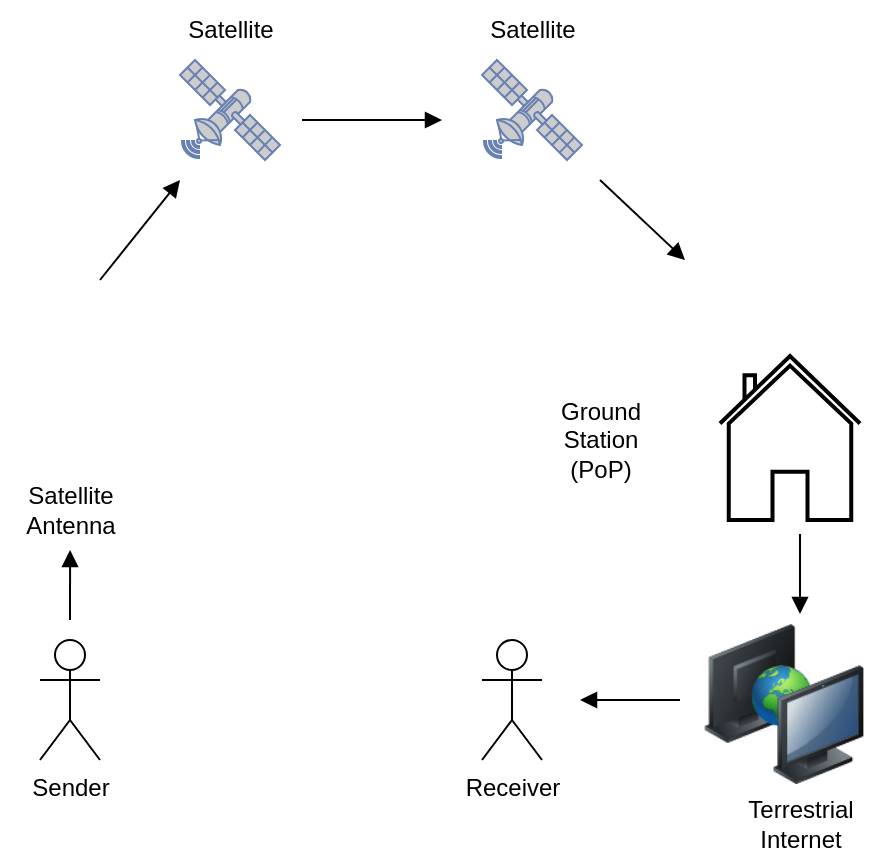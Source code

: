 <mxfile version="24.7.7">
  <diagram name="Seite-1" id="67pl-qV60SkbG5lfoDhk">
    <mxGraphModel dx="1194" dy="755" grid="1" gridSize="10" guides="1" tooltips="1" connect="1" arrows="1" fold="1" page="1" pageScale="1" pageWidth="827" pageHeight="1169" math="0" shadow="0">
      <root>
        <mxCell id="0" />
        <mxCell id="1" parent="0" />
        <mxCell id="kQFYc6R7TS6hYUrN0hqE-1" value="Sender" style="shape=umlActor;verticalLabelPosition=bottom;verticalAlign=top;html=1;outlineConnect=0;" vertex="1" parent="1">
          <mxGeometry x="220" y="500" width="30" height="60" as="geometry" />
        </mxCell>
        <mxCell id="kQFYc6R7TS6hYUrN0hqE-2" value="" style="shape=image;html=1;verticalAlign=top;verticalLabelPosition=bottom;labelBackgroundColor=#ffffff;imageAspect=0;aspect=fixed;image=https://cdn2.iconfinder.com/data/icons/web-development-and-studio/512/44_satellite_antenna_radar_space_dish_space-128.png;flipV=0;flipH=1;" vertex="1" parent="1">
          <mxGeometry x="200" y="325" width="90" height="90" as="geometry" />
        </mxCell>
        <mxCell id="kQFYc6R7TS6hYUrN0hqE-3" value="" style="endArrow=block;html=1;rounded=0;entryX=0.429;entryY=1;entryDx=0;entryDy=0;entryPerimeter=0;endFill=1;" edge="1" parent="1">
          <mxGeometry width="50" height="50" relative="1" as="geometry">
            <mxPoint x="235" y="490" as="sourcePoint" />
            <mxPoint x="235.03" y="455" as="targetPoint" />
          </mxGeometry>
        </mxCell>
        <mxCell id="kQFYc6R7TS6hYUrN0hqE-4" value="Satellite&lt;div&gt;Antenna&lt;/div&gt;" style="text;html=1;align=center;verticalAlign=middle;resizable=0;points=[];autosize=1;strokeColor=none;fillColor=none;" vertex="1" parent="1">
          <mxGeometry x="200" y="415" width="70" height="40" as="geometry" />
        </mxCell>
        <mxCell id="kQFYc6R7TS6hYUrN0hqE-5" value="" style="fontColor=#0066CC;verticalAlign=top;verticalLabelPosition=bottom;labelPosition=center;align=center;html=1;outlineConnect=0;fillColor=#CCCCCC;strokeColor=#6881B3;gradientColor=none;gradientDirection=north;strokeWidth=2;shape=mxgraph.networks.satellite;" vertex="1" parent="1">
          <mxGeometry x="290" y="210" width="50" height="50" as="geometry" />
        </mxCell>
        <mxCell id="kQFYc6R7TS6hYUrN0hqE-6" value="" style="fontColor=#0066CC;verticalAlign=top;verticalLabelPosition=bottom;labelPosition=center;align=center;html=1;outlineConnect=0;fillColor=#CCCCCC;strokeColor=#6881B3;gradientColor=none;gradientDirection=north;strokeWidth=2;shape=mxgraph.networks.satellite;" vertex="1" parent="1">
          <mxGeometry x="441" y="210" width="50" height="50" as="geometry" />
        </mxCell>
        <mxCell id="kQFYc6R7TS6hYUrN0hqE-7" value="" style="endArrow=block;html=1;rounded=0;endFill=1;" edge="1" parent="1">
          <mxGeometry width="50" height="50" relative="1" as="geometry">
            <mxPoint x="250" y="320" as="sourcePoint" />
            <mxPoint x="290" y="270" as="targetPoint" />
          </mxGeometry>
        </mxCell>
        <mxCell id="kQFYc6R7TS6hYUrN0hqE-8" value="" style="endArrow=block;html=1;rounded=0;endFill=1;" edge="1" parent="1">
          <mxGeometry width="50" height="50" relative="1" as="geometry">
            <mxPoint x="351" y="240" as="sourcePoint" />
            <mxPoint x="421" y="240" as="targetPoint" />
          </mxGeometry>
        </mxCell>
        <mxCell id="kQFYc6R7TS6hYUrN0hqE-11" value="" style="group" vertex="1" connectable="0" parent="1">
          <mxGeometry x="520" y="310" width="110" height="130" as="geometry" />
        </mxCell>
        <mxCell id="kQFYc6R7TS6hYUrN0hqE-9" value="" style="shape=image;html=1;verticalAlign=top;verticalLabelPosition=bottom;labelBackgroundColor=#ffffff;imageAspect=0;aspect=fixed;image=https://cdn2.iconfinder.com/data/icons/web-development-and-studio/512/44_satellite_antenna_radar_space_dish_space-128.png;flipV=0;flipH=0;" vertex="1" parent="kQFYc6R7TS6hYUrN0hqE-11">
          <mxGeometry width="90" height="90" as="geometry" />
        </mxCell>
        <mxCell id="kQFYc6R7TS6hYUrN0hqE-10" value="" style="html=1;verticalLabelPosition=bottom;align=center;labelBackgroundColor=#ffffff;verticalAlign=top;strokeWidth=2;strokeColor=#000000;shadow=0;dashed=0;shape=mxgraph.ios7.icons.home;" vertex="1" parent="kQFYc6R7TS6hYUrN0hqE-11">
          <mxGeometry x="40" y="48" width="70" height="82" as="geometry" />
        </mxCell>
        <mxCell id="kQFYc6R7TS6hYUrN0hqE-12" value="" style="endArrow=block;html=1;rounded=0;entryX=0.25;entryY=0;entryDx=0;entryDy=0;endFill=1;" edge="1" parent="1" target="kQFYc6R7TS6hYUrN0hqE-9">
          <mxGeometry width="50" height="50" relative="1" as="geometry">
            <mxPoint x="500" y="270" as="sourcePoint" />
            <mxPoint x="431" y="250" as="targetPoint" />
          </mxGeometry>
        </mxCell>
        <mxCell id="kQFYc6R7TS6hYUrN0hqE-13" value="Ground&lt;div&gt;Station&lt;/div&gt;&lt;div&gt;(PoP)&lt;/div&gt;" style="text;html=1;align=center;verticalAlign=middle;resizable=0;points=[];autosize=1;strokeColor=none;fillColor=none;" vertex="1" parent="1">
          <mxGeometry x="470" y="370" width="60" height="60" as="geometry" />
        </mxCell>
        <mxCell id="kQFYc6R7TS6hYUrN0hqE-14" value="Satellite" style="text;html=1;align=center;verticalAlign=middle;resizable=0;points=[];autosize=1;strokeColor=none;fillColor=none;" vertex="1" parent="1">
          <mxGeometry x="280" y="180" width="70" height="30" as="geometry" />
        </mxCell>
        <mxCell id="kQFYc6R7TS6hYUrN0hqE-15" value="Satellite" style="text;html=1;align=center;verticalAlign=middle;resizable=0;points=[];autosize=1;strokeColor=none;fillColor=none;" vertex="1" parent="1">
          <mxGeometry x="431" y="180" width="70" height="30" as="geometry" />
        </mxCell>
        <mxCell id="kQFYc6R7TS6hYUrN0hqE-16" value="Receiver" style="shape=umlActor;verticalLabelPosition=bottom;verticalAlign=top;html=1;outlineConnect=0;" vertex="1" parent="1">
          <mxGeometry x="441" y="500" width="30" height="60" as="geometry" />
        </mxCell>
        <mxCell id="kQFYc6R7TS6hYUrN0hqE-20" value="" style="image;html=1;image=img/lib/clip_art/computers/Network_2_128x128.png" vertex="1" parent="1">
          <mxGeometry x="552" y="492" width="80" height="80" as="geometry" />
        </mxCell>
        <mxCell id="kQFYc6R7TS6hYUrN0hqE-21" value="" style="endArrow=block;html=1;rounded=0;endFill=1;" edge="1" parent="1">
          <mxGeometry width="50" height="50" relative="1" as="geometry">
            <mxPoint x="600" y="447" as="sourcePoint" />
            <mxPoint x="600" y="487" as="targetPoint" />
          </mxGeometry>
        </mxCell>
        <mxCell id="kQFYc6R7TS6hYUrN0hqE-22" value="Terrestrial&lt;div&gt;Internet&lt;/div&gt;" style="text;html=1;align=center;verticalAlign=middle;resizable=0;points=[];autosize=1;strokeColor=none;fillColor=none;" vertex="1" parent="1">
          <mxGeometry x="560" y="572" width="80" height="40" as="geometry" />
        </mxCell>
        <mxCell id="kQFYc6R7TS6hYUrN0hqE-23" value="" style="endArrow=block;html=1;rounded=0;endFill=1;" edge="1" parent="1">
          <mxGeometry width="50" height="50" relative="1" as="geometry">
            <mxPoint x="540" y="530" as="sourcePoint" />
            <mxPoint x="490" y="530" as="targetPoint" />
          </mxGeometry>
        </mxCell>
      </root>
    </mxGraphModel>
  </diagram>
</mxfile>
